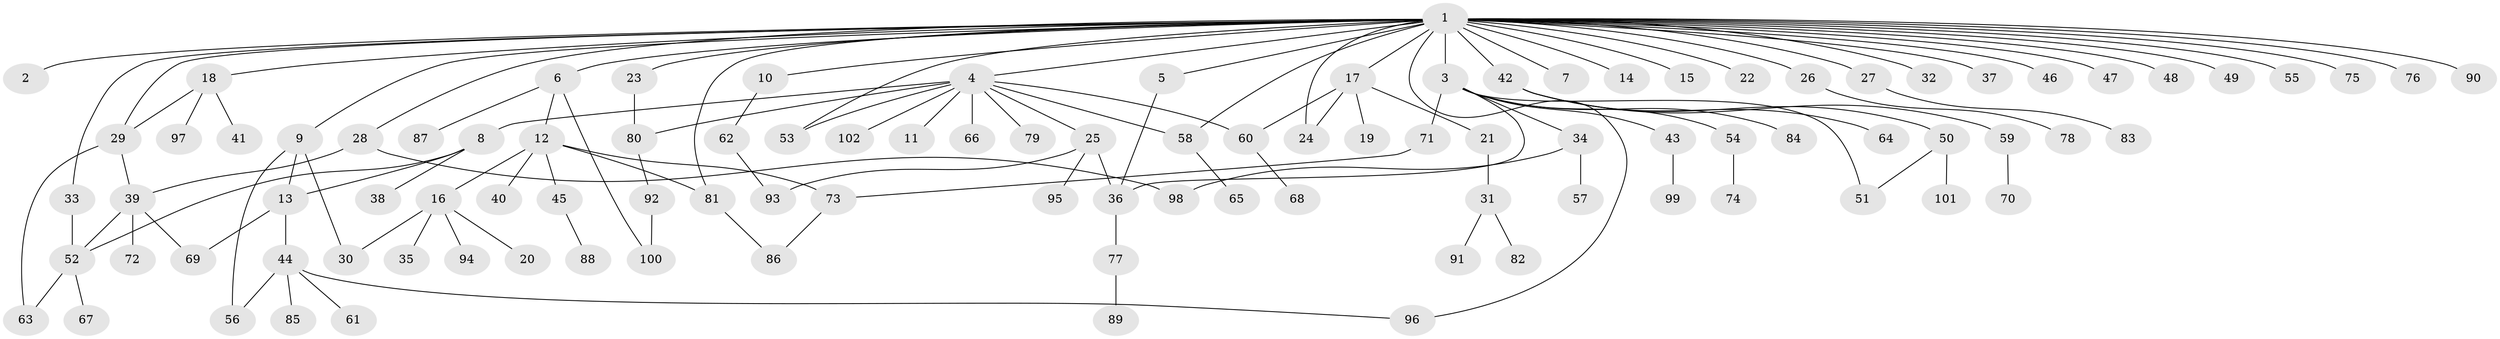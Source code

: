 // Generated by graph-tools (version 1.1) at 2025/49/03/09/25 03:49:46]
// undirected, 102 vertices, 125 edges
graph export_dot {
graph [start="1"]
  node [color=gray90,style=filled];
  1;
  2;
  3;
  4;
  5;
  6;
  7;
  8;
  9;
  10;
  11;
  12;
  13;
  14;
  15;
  16;
  17;
  18;
  19;
  20;
  21;
  22;
  23;
  24;
  25;
  26;
  27;
  28;
  29;
  30;
  31;
  32;
  33;
  34;
  35;
  36;
  37;
  38;
  39;
  40;
  41;
  42;
  43;
  44;
  45;
  46;
  47;
  48;
  49;
  50;
  51;
  52;
  53;
  54;
  55;
  56;
  57;
  58;
  59;
  60;
  61;
  62;
  63;
  64;
  65;
  66;
  67;
  68;
  69;
  70;
  71;
  72;
  73;
  74;
  75;
  76;
  77;
  78;
  79;
  80;
  81;
  82;
  83;
  84;
  85;
  86;
  87;
  88;
  89;
  90;
  91;
  92;
  93;
  94;
  95;
  96;
  97;
  98;
  99;
  100;
  101;
  102;
  1 -- 2;
  1 -- 3;
  1 -- 4;
  1 -- 5;
  1 -- 6;
  1 -- 7;
  1 -- 9;
  1 -- 10;
  1 -- 14;
  1 -- 15;
  1 -- 17;
  1 -- 18;
  1 -- 22;
  1 -- 23;
  1 -- 24;
  1 -- 26;
  1 -- 27;
  1 -- 28;
  1 -- 29;
  1 -- 32;
  1 -- 33;
  1 -- 37;
  1 -- 42;
  1 -- 46;
  1 -- 47;
  1 -- 48;
  1 -- 49;
  1 -- 53;
  1 -- 55;
  1 -- 58;
  1 -- 75;
  1 -- 76;
  1 -- 81;
  1 -- 90;
  1 -- 96;
  3 -- 34;
  3 -- 36;
  3 -- 43;
  3 -- 51;
  3 -- 54;
  3 -- 71;
  3 -- 84;
  4 -- 8;
  4 -- 11;
  4 -- 25;
  4 -- 53;
  4 -- 58;
  4 -- 60;
  4 -- 66;
  4 -- 79;
  4 -- 80;
  4 -- 102;
  5 -- 36;
  6 -- 12;
  6 -- 87;
  6 -- 100;
  8 -- 13;
  8 -- 38;
  8 -- 52;
  9 -- 13;
  9 -- 30;
  9 -- 56;
  10 -- 62;
  12 -- 16;
  12 -- 40;
  12 -- 45;
  12 -- 73;
  12 -- 81;
  13 -- 44;
  13 -- 69;
  16 -- 20;
  16 -- 30;
  16 -- 35;
  16 -- 94;
  17 -- 19;
  17 -- 21;
  17 -- 24;
  17 -- 60;
  18 -- 29;
  18 -- 41;
  18 -- 97;
  21 -- 31;
  23 -- 80;
  25 -- 36;
  25 -- 93;
  25 -- 95;
  26 -- 78;
  27 -- 83;
  28 -- 39;
  28 -- 98;
  29 -- 39;
  29 -- 63;
  31 -- 82;
  31 -- 91;
  33 -- 52;
  34 -- 57;
  34 -- 98;
  36 -- 77;
  39 -- 52;
  39 -- 69;
  39 -- 72;
  42 -- 50;
  42 -- 59;
  42 -- 64;
  43 -- 99;
  44 -- 56;
  44 -- 61;
  44 -- 85;
  44 -- 96;
  45 -- 88;
  50 -- 51;
  50 -- 101;
  52 -- 63;
  52 -- 67;
  54 -- 74;
  58 -- 65;
  59 -- 70;
  60 -- 68;
  62 -- 93;
  71 -- 73;
  73 -- 86;
  77 -- 89;
  80 -- 92;
  81 -- 86;
  92 -- 100;
}
